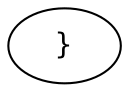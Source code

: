 //	File[/Users/lee/Main/Proj/On_BJTU/Compiler_Projects/LiaLEX/regex_analyze.cpp] Line[315]	2022-09-29 19:30
digraph SEP_RCBrkt { 
1 [label = "}" ] 
} 
